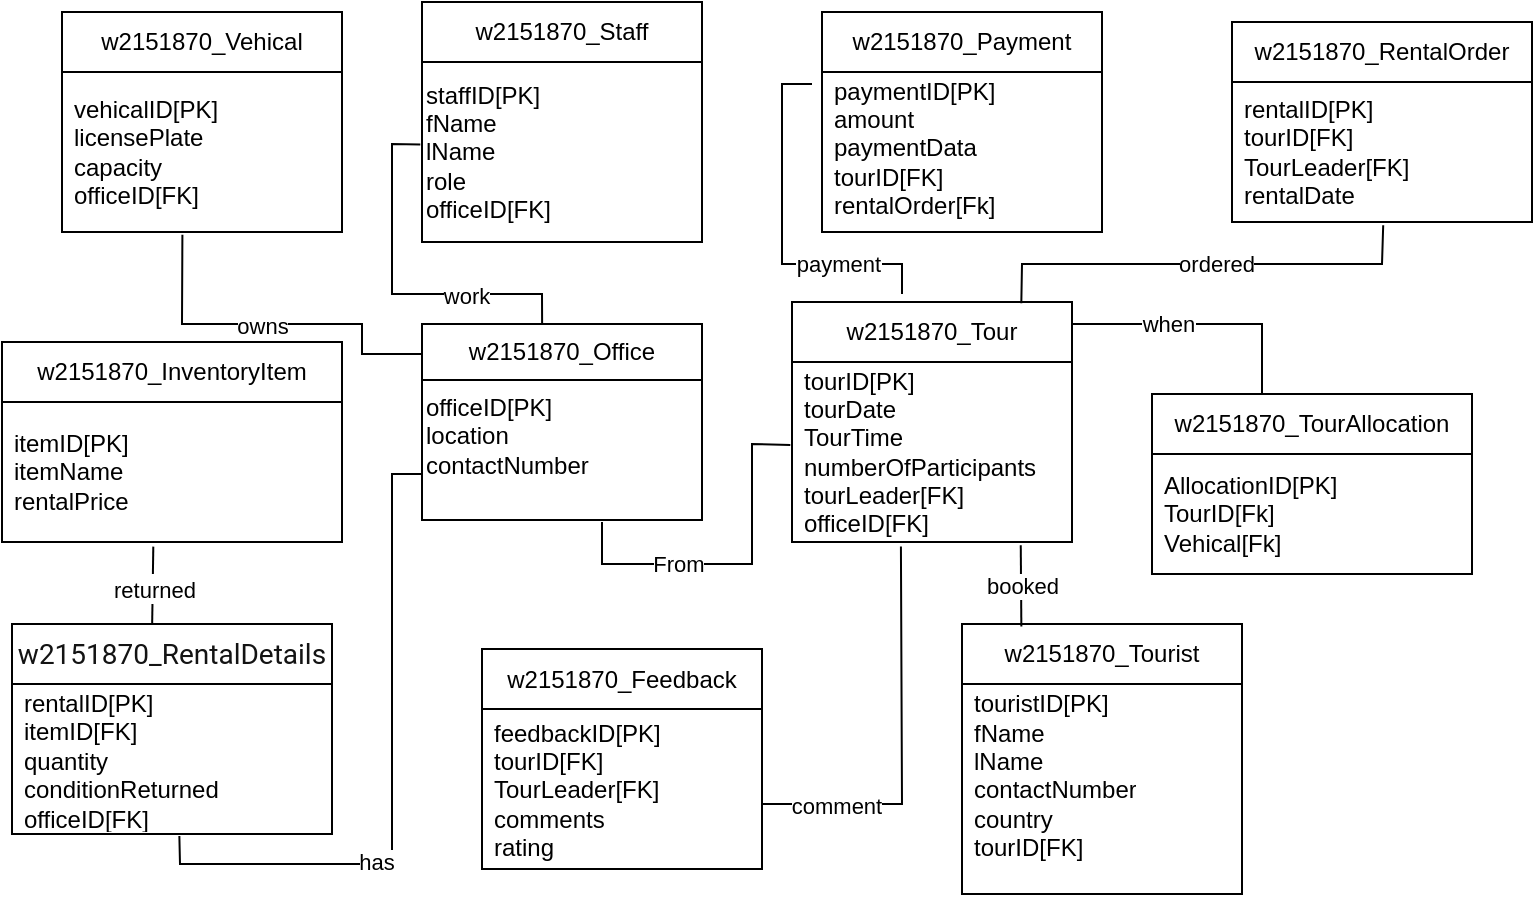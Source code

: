 <mxfile version="26.1.1">
  <diagram id="R2lEEEUBdFMjLlhIrx00" name="Page-1">
    <mxGraphModel dx="992" dy="546" grid="1" gridSize="15" guides="1" tooltips="1" connect="1" arrows="1" fold="1" page="1" pageScale="1" pageWidth="850" pageHeight="1100" math="0" shadow="0" extFonts="Permanent Marker^https://fonts.googleapis.com/css?family=Permanent+Marker">
      <root>
        <mxCell id="0" />
        <mxCell id="1" parent="0" />
        <mxCell id="3GRVmK6hljvbz2TBf-cd-1" value="w2151870_Office" style="swimlane;fontStyle=0;childLayout=stackLayout;horizontal=1;startSize=28;horizontalStack=0;resizeParent=1;resizeParentMax=0;resizeLast=0;collapsible=1;marginBottom=0;whiteSpace=wrap;html=1;" parent="1" vertex="1">
          <mxGeometry x="240" y="210" width="140" height="98" as="geometry" />
        </mxCell>
        <mxCell id="3GRVmK6hljvbz2TBf-cd-10" value="officeID[PK]&lt;div&gt;location&lt;/div&gt;&lt;div&gt;contactNumber&lt;/div&gt;&lt;div&gt;&lt;br&gt;&lt;/div&gt;" style="text;html=1;align=left;verticalAlign=middle;resizable=0;points=[];autosize=1;strokeColor=none;fillColor=none;" parent="3GRVmK6hljvbz2TBf-cd-1" vertex="1">
          <mxGeometry y="28" width="140" height="70" as="geometry" />
        </mxCell>
        <mxCell id="3GRVmK6hljvbz2TBf-cd-6" value="w2151870_Staff" style="swimlane;fontStyle=0;childLayout=stackLayout;horizontal=1;startSize=30;horizontalStack=0;resizeParent=1;resizeParentMax=0;resizeLast=0;collapsible=1;marginBottom=0;whiteSpace=wrap;html=1;" parent="1" vertex="1">
          <mxGeometry x="240" y="49" width="140" height="120" as="geometry" />
        </mxCell>
        <mxCell id="3GRVmK6hljvbz2TBf-cd-11" value="staffID[PK]&lt;div&gt;fName&lt;/div&gt;&lt;div&gt;lName&lt;/div&gt;&lt;div&gt;role&lt;/div&gt;&lt;div&gt;officeID[FK]&lt;/div&gt;" style="text;html=1;align=left;verticalAlign=middle;resizable=0;points=[];autosize=1;strokeColor=none;fillColor=none;" parent="3GRVmK6hljvbz2TBf-cd-6" vertex="1">
          <mxGeometry y="30" width="140" height="90" as="geometry" />
        </mxCell>
        <mxCell id="3GRVmK6hljvbz2TBf-cd-12" value="w2151870_Vehical" style="swimlane;fontStyle=0;childLayout=stackLayout;horizontal=1;startSize=30;horizontalStack=0;resizeParent=1;resizeParentMax=0;resizeLast=0;collapsible=1;marginBottom=0;whiteSpace=wrap;html=1;" parent="1" vertex="1">
          <mxGeometry x="60" y="54" width="140" height="110" as="geometry" />
        </mxCell>
        <mxCell id="3GRVmK6hljvbz2TBf-cd-13" value="vehicalID[PK]&lt;div&gt;licensePlate&lt;/div&gt;&lt;div&gt;capacity&lt;/div&gt;&lt;div&gt;officeID[FK]&lt;/div&gt;" style="text;strokeColor=none;fillColor=none;align=left;verticalAlign=middle;spacingLeft=4;spacingRight=4;overflow=hidden;points=[[0,0.5],[1,0.5]];portConstraint=eastwest;rotatable=0;whiteSpace=wrap;html=1;" parent="3GRVmK6hljvbz2TBf-cd-12" vertex="1">
          <mxGeometry y="30" width="140" height="80" as="geometry" />
        </mxCell>
        <mxCell id="3GRVmK6hljvbz2TBf-cd-16" value="w2151870_Tourist" style="swimlane;fontStyle=0;childLayout=stackLayout;horizontal=1;startSize=30;horizontalStack=0;resizeParent=1;resizeParentMax=0;resizeLast=0;collapsible=1;marginBottom=0;whiteSpace=wrap;html=1;" parent="1" vertex="1">
          <mxGeometry x="510" y="360" width="140" height="135" as="geometry" />
        </mxCell>
        <mxCell id="3GRVmK6hljvbz2TBf-cd-17" value="touristID[PK]&lt;div&gt;fName&lt;/div&gt;&lt;div&gt;lName&lt;/div&gt;&lt;div&gt;contactNumber&lt;/div&gt;&lt;div&gt;country&lt;/div&gt;&lt;div&gt;tourID[FK]&lt;/div&gt;&lt;div&gt;&lt;br&gt;&lt;/div&gt;" style="text;strokeColor=none;fillColor=none;align=left;verticalAlign=middle;spacingLeft=4;spacingRight=4;overflow=hidden;points=[[0,0.5],[1,0.5]];portConstraint=eastwest;rotatable=0;whiteSpace=wrap;html=1;" parent="3GRVmK6hljvbz2TBf-cd-16" vertex="1">
          <mxGeometry y="30" width="140" height="105" as="geometry" />
        </mxCell>
        <mxCell id="3GRVmK6hljvbz2TBf-cd-20" value="w2151870_Tour" style="swimlane;fontStyle=0;childLayout=stackLayout;horizontal=1;startSize=30;horizontalStack=0;resizeParent=1;resizeParentMax=0;resizeLast=0;collapsible=1;marginBottom=0;whiteSpace=wrap;html=1;" parent="1" vertex="1">
          <mxGeometry x="425" y="199" width="140" height="120" as="geometry" />
        </mxCell>
        <mxCell id="3GRVmK6hljvbz2TBf-cd-21" value="tourID[PK]&lt;div&gt;tourDate&lt;/div&gt;&lt;div&gt;TourTime&lt;/div&gt;&lt;div&gt;numberOfParticipants&lt;/div&gt;&lt;div&gt;tourLeader[FK]&lt;/div&gt;&lt;div&gt;officeID[FK]&lt;/div&gt;" style="text;strokeColor=none;fillColor=none;align=left;verticalAlign=middle;spacingLeft=4;spacingRight=4;overflow=hidden;points=[[0,0.5],[1,0.5]];portConstraint=eastwest;rotatable=0;whiteSpace=wrap;html=1;" parent="3GRVmK6hljvbz2TBf-cd-20" vertex="1">
          <mxGeometry y="30" width="140" height="90" as="geometry" />
        </mxCell>
        <mxCell id="3GRVmK6hljvbz2TBf-cd-24" value="w2151870_Payment" style="swimlane;fontStyle=0;childLayout=stackLayout;horizontal=1;startSize=30;horizontalStack=0;resizeParent=1;resizeParentMax=0;resizeLast=0;collapsible=1;marginBottom=0;whiteSpace=wrap;html=1;" parent="1" vertex="1">
          <mxGeometry x="440" y="54" width="140" height="110" as="geometry" />
        </mxCell>
        <mxCell id="3GRVmK6hljvbz2TBf-cd-25" value="paymentID[PK]&lt;div&gt;amount&lt;/div&gt;&lt;div&gt;paymentData&lt;/div&gt;&lt;div&gt;tourID[FK]&lt;/div&gt;&lt;div&gt;rentalOrder[Fk]&lt;/div&gt;&lt;div&gt;&lt;br&gt;&lt;/div&gt;" style="text;strokeColor=none;fillColor=none;align=left;verticalAlign=middle;spacingLeft=4;spacingRight=4;overflow=hidden;points=[[0,0.5],[1,0.5]];portConstraint=eastwest;rotatable=0;whiteSpace=wrap;html=1;" parent="3GRVmK6hljvbz2TBf-cd-24" vertex="1">
          <mxGeometry y="30" width="140" height="80" as="geometry" />
        </mxCell>
        <mxCell id="3GRVmK6hljvbz2TBf-cd-28" value="w2151870_TourAllocation" style="swimlane;fontStyle=0;childLayout=stackLayout;horizontal=1;startSize=30;horizontalStack=0;resizeParent=1;resizeParentMax=0;resizeLast=0;collapsible=1;marginBottom=0;whiteSpace=wrap;html=1;" parent="1" vertex="1">
          <mxGeometry x="605" y="245" width="160" height="90" as="geometry" />
        </mxCell>
        <mxCell id="3GRVmK6hljvbz2TBf-cd-29" value="AllocationID[PK]&lt;div&gt;TourID[Fk]&lt;/div&gt;&lt;div&gt;Vehical[Fk]&lt;/div&gt;" style="text;strokeColor=none;fillColor=none;align=left;verticalAlign=middle;spacingLeft=4;spacingRight=4;overflow=hidden;points=[[0,0.5],[1,0.5]];portConstraint=eastwest;rotatable=0;whiteSpace=wrap;html=1;" parent="3GRVmK6hljvbz2TBf-cd-28" vertex="1">
          <mxGeometry y="30" width="160" height="60" as="geometry" />
        </mxCell>
        <mxCell id="3GRVmK6hljvbz2TBf-cd-32" value="w2151870_InventoryItem" style="swimlane;fontStyle=0;childLayout=stackLayout;horizontal=1;startSize=30;horizontalStack=0;resizeParent=1;resizeParentMax=0;resizeLast=0;collapsible=1;marginBottom=0;whiteSpace=wrap;html=1;" parent="1" vertex="1">
          <mxGeometry x="30" y="219" width="170" height="100" as="geometry" />
        </mxCell>
        <mxCell id="3GRVmK6hljvbz2TBf-cd-33" value="itemID[PK]&lt;div&gt;itemName&lt;/div&gt;&lt;div&gt;rentalPrice&lt;/div&gt;" style="text;strokeColor=none;fillColor=none;align=left;verticalAlign=middle;spacingLeft=4;spacingRight=4;overflow=hidden;points=[[0,0.5],[1,0.5]];portConstraint=eastwest;rotatable=0;whiteSpace=wrap;html=1;" parent="3GRVmK6hljvbz2TBf-cd-32" vertex="1">
          <mxGeometry y="30" width="170" height="70" as="geometry" />
        </mxCell>
        <mxCell id="3GRVmK6hljvbz2TBf-cd-42" value="w2151870_RentalOrder" style="swimlane;fontStyle=0;childLayout=stackLayout;horizontal=1;startSize=30;horizontalStack=0;resizeParent=1;resizeParentMax=0;resizeLast=0;collapsible=1;marginBottom=0;whiteSpace=wrap;html=1;" parent="1" vertex="1">
          <mxGeometry x="645" y="59" width="150" height="100" as="geometry" />
        </mxCell>
        <mxCell id="3GRVmK6hljvbz2TBf-cd-43" value="rentalID[PK]&lt;div&gt;tourID[FK]&lt;/div&gt;&lt;div&gt;TourLeader[FK]&lt;/div&gt;&lt;div&gt;rentalDate&lt;/div&gt;" style="text;strokeColor=none;fillColor=none;align=left;verticalAlign=middle;spacingLeft=4;spacingRight=4;overflow=hidden;points=[[0,0.5],[1,0.5]];portConstraint=eastwest;rotatable=0;whiteSpace=wrap;html=1;" parent="3GRVmK6hljvbz2TBf-cd-42" vertex="1">
          <mxGeometry y="30" width="150" height="70" as="geometry" />
        </mxCell>
        <mxCell id="3GRVmK6hljvbz2TBf-cd-46" value="&lt;div style=&quot;text-align: start;&quot;&gt;&lt;font face=&quot;Roboto, Arial, sans-serif&quot; color=&quot;#131313&quot;&gt;&lt;span style=&quot;font-size: 14px; text-wrap-mode: nowrap; background-color: rgb(255, 255, 255);&quot;&gt;w2151870_RentalDetails&lt;/span&gt;&lt;/font&gt;&lt;/div&gt;" style="swimlane;fontStyle=0;childLayout=stackLayout;horizontal=1;startSize=30;horizontalStack=0;resizeParent=1;resizeParentMax=0;resizeLast=0;collapsible=1;marginBottom=0;whiteSpace=wrap;html=1;" parent="1" vertex="1">
          <mxGeometry x="35" y="360" width="160" height="105" as="geometry" />
        </mxCell>
        <mxCell id="3GRVmK6hljvbz2TBf-cd-47" value="rentalID[PK]&lt;div&gt;itemID[FK]&lt;/div&gt;&lt;div&gt;quantity&lt;/div&gt;&lt;div&gt;conditionReturned&lt;/div&gt;&lt;div&gt;officeID[FK]&lt;/div&gt;" style="text;strokeColor=none;fillColor=none;align=left;verticalAlign=middle;spacingLeft=4;spacingRight=4;overflow=hidden;points=[[0,0.5],[1,0.5]];portConstraint=eastwest;rotatable=0;whiteSpace=wrap;html=1;" parent="3GRVmK6hljvbz2TBf-cd-46" vertex="1">
          <mxGeometry y="30" width="160" height="75" as="geometry" />
        </mxCell>
        <mxCell id="3GRVmK6hljvbz2TBf-cd-50" value="w2151870_Feedback" style="swimlane;fontStyle=0;childLayout=stackLayout;horizontal=1;startSize=30;horizontalStack=0;resizeParent=1;resizeParentMax=0;resizeLast=0;collapsible=1;marginBottom=0;whiteSpace=wrap;html=1;" parent="1" vertex="1">
          <mxGeometry x="270" y="372.5" width="140" height="110" as="geometry" />
        </mxCell>
        <mxCell id="3GRVmK6hljvbz2TBf-cd-51" value="feedbackID[PK]&lt;div&gt;tourID[FK]&lt;/div&gt;&lt;div&gt;TourLeader[FK]&lt;/div&gt;&lt;div&gt;comments&lt;/div&gt;&lt;div&gt;rating&lt;/div&gt;" style="text;strokeColor=none;fillColor=none;align=left;verticalAlign=middle;spacingLeft=4;spacingRight=4;overflow=hidden;points=[[0,0.5],[1,0.5]];portConstraint=eastwest;rotatable=0;whiteSpace=wrap;html=1;" parent="3GRVmK6hljvbz2TBf-cd-50" vertex="1">
          <mxGeometry y="30" width="140" height="80" as="geometry" />
        </mxCell>
        <mxCell id="3GRVmK6hljvbz2TBf-cd-56" value="" style="endArrow=none;html=1;rounded=0;entryX=0;entryY=0.671;entryDx=0;entryDy=0;entryPerimeter=0;exitX=0.523;exitY=1.013;exitDx=0;exitDy=0;exitPerimeter=0;" parent="1" target="3GRVmK6hljvbz2TBf-cd-10" edge="1" source="3GRVmK6hljvbz2TBf-cd-47">
          <mxGeometry width="50" height="50" relative="1" as="geometry">
            <mxPoint x="135" y="321" as="sourcePoint" />
            <mxPoint x="250" y="234" as="targetPoint" />
            <Array as="points">
              <mxPoint x="119" y="480" />
              <mxPoint x="225" y="480" />
              <mxPoint x="225" y="345" />
              <mxPoint x="225" y="285" />
            </Array>
          </mxGeometry>
        </mxCell>
        <mxCell id="3GRVmK6hljvbz2TBf-cd-57" value="has" style="edgeLabel;html=1;align=center;verticalAlign=middle;resizable=0;points=[];" parent="3GRVmK6hljvbz2TBf-cd-56" vertex="1" connectable="0">
          <mxGeometry x="-0.321" y="1" relative="1" as="geometry">
            <mxPoint as="offset" />
          </mxGeometry>
        </mxCell>
        <mxCell id="3GRVmK6hljvbz2TBf-cd-60" value="" style="endArrow=none;html=1;rounded=0;entryX=0.445;entryY=1.033;entryDx=0;entryDy=0;entryPerimeter=0;exitX=0.438;exitY=0;exitDx=0;exitDy=0;exitPerimeter=0;" parent="1" source="3GRVmK6hljvbz2TBf-cd-46" target="3GRVmK6hljvbz2TBf-cd-33" edge="1">
          <mxGeometry width="50" height="50" relative="1" as="geometry">
            <mxPoint x="105" y="361" as="sourcePoint" />
            <mxPoint x="245" y="345" as="targetPoint" />
            <Array as="points" />
          </mxGeometry>
        </mxCell>
        <mxCell id="3GRVmK6hljvbz2TBf-cd-61" value="in" style="edgeLabel;html=1;align=center;verticalAlign=middle;resizable=0;points=[];" parent="3GRVmK6hljvbz2TBf-cd-60" vertex="1" connectable="0">
          <mxGeometry x="-0.013" relative="1" as="geometry">
            <mxPoint as="offset" />
          </mxGeometry>
        </mxCell>
        <mxCell id="3GRVmK6hljvbz2TBf-cd-62" value="returned" style="edgeLabel;html=1;align=center;verticalAlign=middle;resizable=0;points=[];" parent="3GRVmK6hljvbz2TBf-cd-60" vertex="1" connectable="0">
          <mxGeometry x="-0.122" relative="1" as="geometry">
            <mxPoint as="offset" />
          </mxGeometry>
        </mxCell>
        <mxCell id="3GRVmK6hljvbz2TBf-cd-65" value="" style="endArrow=none;html=1;rounded=0;entryX=0.389;entryY=1.025;entryDx=0;entryDy=0;entryPerimeter=0;" parent="1" target="3GRVmK6hljvbz2TBf-cd-21" edge="1">
          <mxGeometry width="50" height="50" relative="1" as="geometry">
            <mxPoint x="410" y="450" as="sourcePoint" />
            <mxPoint x="465" y="330" as="targetPoint" />
            <Array as="points">
              <mxPoint x="480" y="450" />
            </Array>
          </mxGeometry>
        </mxCell>
        <mxCell id="3GRVmK6hljvbz2TBf-cd-66" value="comment" style="edgeLabel;html=1;align=center;verticalAlign=middle;resizable=0;points=[];" parent="3GRVmK6hljvbz2TBf-cd-65" vertex="1" connectable="0">
          <mxGeometry x="-0.626" y="-1" relative="1" as="geometry">
            <mxPoint as="offset" />
          </mxGeometry>
        </mxCell>
        <mxCell id="3GRVmK6hljvbz2TBf-cd-67" value="" style="endArrow=none;html=1;rounded=0;entryX=0.817;entryY=1.018;entryDx=0;entryDy=0;entryPerimeter=0;exitX=0.212;exitY=0.009;exitDx=0;exitDy=0;exitPerimeter=0;" parent="1" source="3GRVmK6hljvbz2TBf-cd-16" target="3GRVmK6hljvbz2TBf-cd-21" edge="1">
          <mxGeometry width="50" height="50" relative="1" as="geometry">
            <mxPoint x="485" y="369" as="sourcePoint" />
            <mxPoint x="535" y="319" as="targetPoint" />
          </mxGeometry>
        </mxCell>
        <mxCell id="3GRVmK6hljvbz2TBf-cd-68" value="booked" style="edgeLabel;html=1;align=center;verticalAlign=middle;resizable=0;points=[];" parent="3GRVmK6hljvbz2TBf-cd-67" vertex="1" connectable="0">
          <mxGeometry x="-0.008" relative="1" as="geometry">
            <mxPoint as="offset" />
          </mxGeometry>
        </mxCell>
        <mxCell id="3GRVmK6hljvbz2TBf-cd-69" value="" style="endArrow=none;html=1;rounded=0;" parent="1" edge="1">
          <mxGeometry width="50" height="50" relative="1" as="geometry">
            <mxPoint x="660" y="245" as="sourcePoint" />
            <mxPoint x="565" y="210" as="targetPoint" />
            <Array as="points">
              <mxPoint x="660" y="210" />
            </Array>
          </mxGeometry>
        </mxCell>
        <mxCell id="3GRVmK6hljvbz2TBf-cd-70" value="when" style="edgeLabel;html=1;align=center;verticalAlign=middle;resizable=0;points=[];" parent="3GRVmK6hljvbz2TBf-cd-69" vertex="1" connectable="0">
          <mxGeometry x="0.267" relative="1" as="geometry">
            <mxPoint as="offset" />
          </mxGeometry>
        </mxCell>
        <mxCell id="3GRVmK6hljvbz2TBf-cd-71" value="" style="endArrow=none;html=1;rounded=0;entryX=0.504;entryY=1.023;entryDx=0;entryDy=0;entryPerimeter=0;exitX=0.819;exitY=0.005;exitDx=0;exitDy=0;exitPerimeter=0;" parent="1" source="3GRVmK6hljvbz2TBf-cd-20" target="3GRVmK6hljvbz2TBf-cd-43" edge="1">
          <mxGeometry width="50" height="50" relative="1" as="geometry">
            <mxPoint x="540" y="195" as="sourcePoint" />
            <mxPoint x="725" y="159" as="targetPoint" />
            <Array as="points">
              <mxPoint x="540" y="180" />
              <mxPoint x="720" y="180" />
            </Array>
          </mxGeometry>
        </mxCell>
        <mxCell id="3GRVmK6hljvbz2TBf-cd-72" value="ordered" style="edgeLabel;html=1;align=center;verticalAlign=middle;resizable=0;points=[];" parent="3GRVmK6hljvbz2TBf-cd-71" vertex="1" connectable="0">
          <mxGeometry x="0.063" relative="1" as="geometry">
            <mxPoint as="offset" />
          </mxGeometry>
        </mxCell>
        <mxCell id="3GRVmK6hljvbz2TBf-cd-73" value="" style="endArrow=none;html=1;rounded=0;" parent="1" edge="1">
          <mxGeometry width="50" height="50" relative="1" as="geometry">
            <mxPoint x="480" y="195" as="sourcePoint" />
            <mxPoint x="435" y="90" as="targetPoint" />
            <Array as="points">
              <mxPoint x="480" y="180" />
              <mxPoint x="420" y="180" />
              <mxPoint x="420" y="120" />
              <mxPoint x="420" y="90" />
            </Array>
          </mxGeometry>
        </mxCell>
        <mxCell id="3GRVmK6hljvbz2TBf-cd-74" value="payment" style="edgeLabel;html=1;align=center;verticalAlign=middle;resizable=0;points=[];" parent="3GRVmK6hljvbz2TBf-cd-73" vertex="1" connectable="0">
          <mxGeometry x="-0.479" relative="1" as="geometry">
            <mxPoint as="offset" />
          </mxGeometry>
        </mxCell>
        <mxCell id="3GRVmK6hljvbz2TBf-cd-76" value="" style="endArrow=none;html=1;rounded=0;entryX=-0.006;entryY=0.461;entryDx=0;entryDy=0;entryPerimeter=0;" parent="1" target="3GRVmK6hljvbz2TBf-cd-21" edge="1">
          <mxGeometry width="50" height="50" relative="1" as="geometry">
            <mxPoint x="330" y="309" as="sourcePoint" />
            <mxPoint x="380" y="255" as="targetPoint" />
            <Array as="points">
              <mxPoint x="330" y="330" />
              <mxPoint x="405" y="330" />
              <mxPoint x="405" y="270" />
            </Array>
          </mxGeometry>
        </mxCell>
        <mxCell id="3GRVmK6hljvbz2TBf-cd-79" value="From" style="edgeLabel;html=1;align=center;verticalAlign=middle;resizable=0;points=[];" parent="3GRVmK6hljvbz2TBf-cd-76" vertex="1" connectable="0">
          <mxGeometry x="-0.329" relative="1" as="geometry">
            <mxPoint as="offset" />
          </mxGeometry>
        </mxCell>
        <mxCell id="3GRVmK6hljvbz2TBf-cd-80" value="" style="endArrow=none;html=1;rounded=0;exitX=0.429;exitY=0;exitDx=0;exitDy=0;exitPerimeter=0;entryX=-0.006;entryY=0.459;entryDx=0;entryDy=0;entryPerimeter=0;" parent="1" source="3GRVmK6hljvbz2TBf-cd-1" target="3GRVmK6hljvbz2TBf-cd-11" edge="1">
          <mxGeometry width="50" height="50" relative="1" as="geometry">
            <mxPoint x="255" y="200" as="sourcePoint" />
            <mxPoint x="305" y="150" as="targetPoint" />
            <Array as="points">
              <mxPoint x="300" y="195" />
              <mxPoint x="225" y="195" />
              <mxPoint x="225" y="120" />
            </Array>
          </mxGeometry>
        </mxCell>
        <mxCell id="3GRVmK6hljvbz2TBf-cd-81" value="work" style="edgeLabel;html=1;align=center;verticalAlign=middle;resizable=0;points=[];" parent="3GRVmK6hljvbz2TBf-cd-80" vertex="1" connectable="0">
          <mxGeometry x="-0.404" y="1" relative="1" as="geometry">
            <mxPoint as="offset" />
          </mxGeometry>
        </mxCell>
        <mxCell id="3GRVmK6hljvbz2TBf-cd-82" value="" style="endArrow=none;html=1;rounded=0;entryX=0.43;entryY=1.017;entryDx=0;entryDy=0;entryPerimeter=0;exitX=0;exitY=0.153;exitDx=0;exitDy=0;exitPerimeter=0;" parent="1" source="3GRVmK6hljvbz2TBf-cd-1" target="3GRVmK6hljvbz2TBf-cd-13" edge="1">
          <mxGeometry width="50" height="50" relative="1" as="geometry">
            <mxPoint x="105" y="219" as="sourcePoint" />
            <mxPoint x="155" y="169" as="targetPoint" />
            <Array as="points">
              <mxPoint x="210" y="225" />
              <mxPoint x="210" y="210" />
              <mxPoint x="120" y="210" />
            </Array>
          </mxGeometry>
        </mxCell>
        <mxCell id="3GRVmK6hljvbz2TBf-cd-84" value="owns" style="edgeLabel;html=1;align=center;verticalAlign=middle;resizable=0;points=[];" parent="3GRVmK6hljvbz2TBf-cd-82" vertex="1" connectable="0">
          <mxGeometry x="0.065" y="1" relative="1" as="geometry">
            <mxPoint as="offset" />
          </mxGeometry>
        </mxCell>
      </root>
    </mxGraphModel>
  </diagram>
</mxfile>
